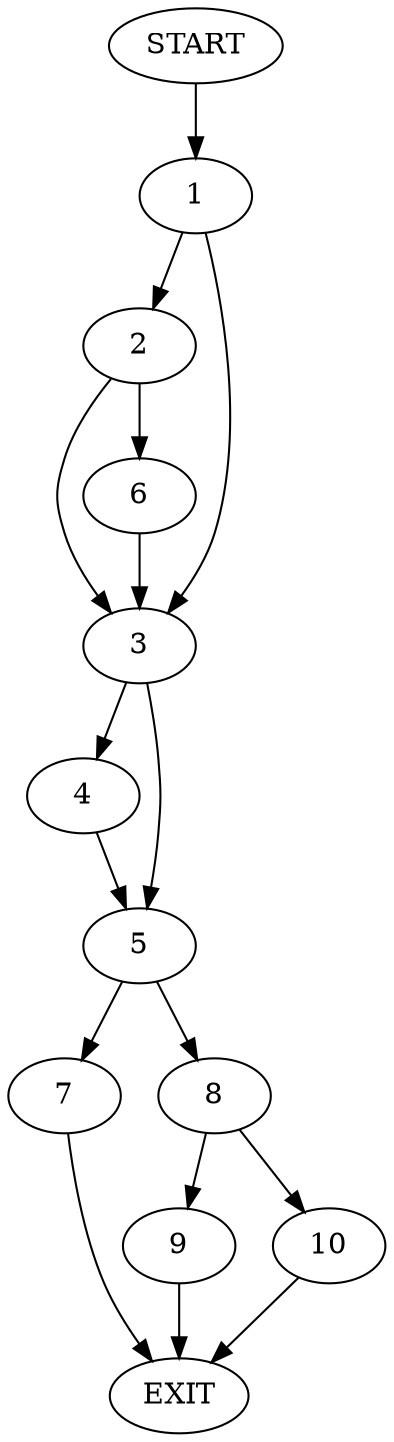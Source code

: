 digraph {
0 [label="START"]
11 [label="EXIT"]
0 -> 1
1 -> 2
1 -> 3
3 -> 4
3 -> 5
2 -> 3
2 -> 6
6 -> 3
5 -> 7
5 -> 8
4 -> 5
7 -> 11
8 -> 9
8 -> 10
10 -> 11
9 -> 11
}
